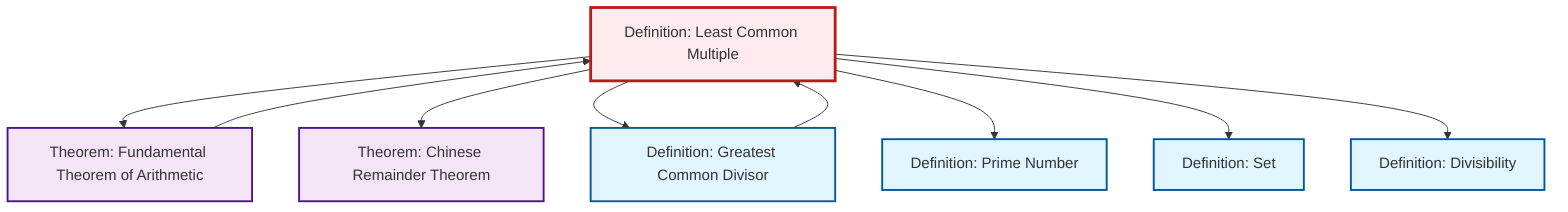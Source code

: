 graph TD
    classDef definition fill:#e1f5fe,stroke:#01579b,stroke-width:2px
    classDef theorem fill:#f3e5f5,stroke:#4a148c,stroke-width:2px
    classDef axiom fill:#fff3e0,stroke:#e65100,stroke-width:2px
    classDef example fill:#e8f5e9,stroke:#1b5e20,stroke-width:2px
    classDef current fill:#ffebee,stroke:#b71c1c,stroke-width:3px
    def-divisibility["Definition: Divisibility"]:::definition
    def-lcm["Definition: Least Common Multiple"]:::definition
    def-prime["Definition: Prime Number"]:::definition
    def-set["Definition: Set"]:::definition
    thm-chinese-remainder["Theorem: Chinese Remainder Theorem"]:::theorem
    def-gcd["Definition: Greatest Common Divisor"]:::definition
    thm-fundamental-arithmetic["Theorem: Fundamental Theorem of Arithmetic"]:::theorem
    def-gcd --> def-lcm
    def-lcm --> thm-fundamental-arithmetic
    def-lcm --> thm-chinese-remainder
    def-lcm --> def-gcd
    def-lcm --> def-prime
    thm-fundamental-arithmetic --> def-lcm
    def-lcm --> def-set
    def-lcm --> def-divisibility
    class def-lcm current